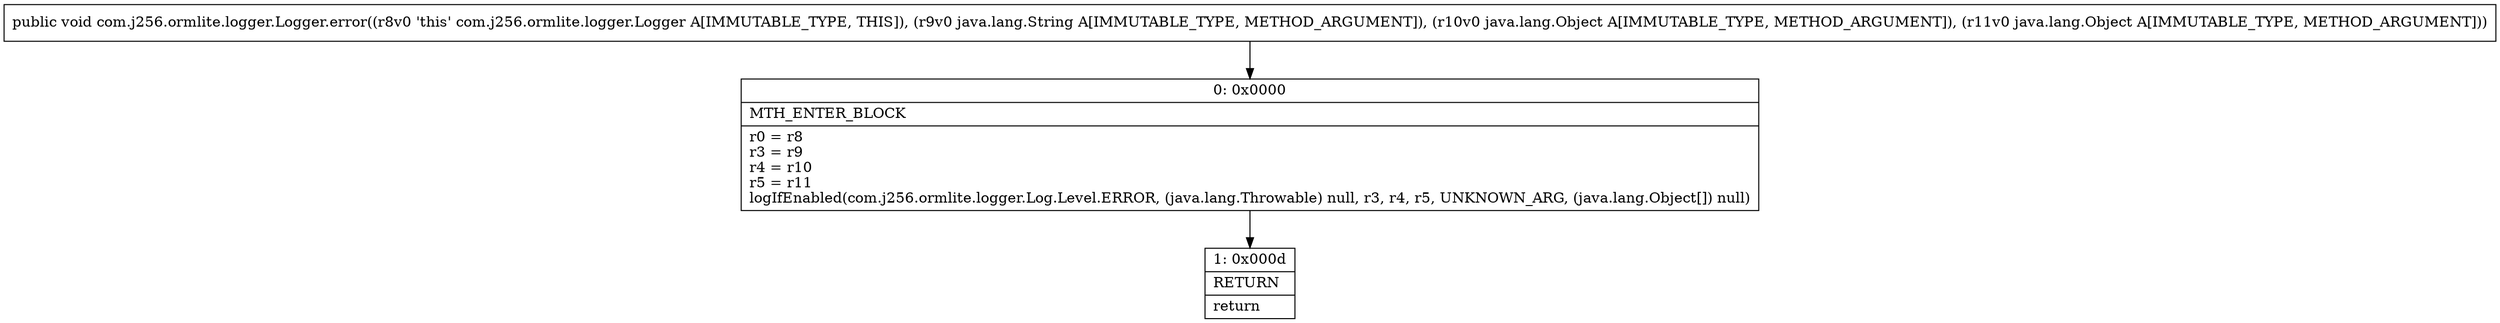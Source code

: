 digraph "CFG forcom.j256.ormlite.logger.Logger.error(Ljava\/lang\/String;Ljava\/lang\/Object;Ljava\/lang\/Object;)V" {
Node_0 [shape=record,label="{0\:\ 0x0000|MTH_ENTER_BLOCK\l|r0 = r8\lr3 = r9\lr4 = r10\lr5 = r11\llogIfEnabled(com.j256.ormlite.logger.Log.Level.ERROR, (java.lang.Throwable) null, r3, r4, r5, UNKNOWN_ARG, (java.lang.Object[]) null)\l}"];
Node_1 [shape=record,label="{1\:\ 0x000d|RETURN\l|return\l}"];
MethodNode[shape=record,label="{public void com.j256.ormlite.logger.Logger.error((r8v0 'this' com.j256.ormlite.logger.Logger A[IMMUTABLE_TYPE, THIS]), (r9v0 java.lang.String A[IMMUTABLE_TYPE, METHOD_ARGUMENT]), (r10v0 java.lang.Object A[IMMUTABLE_TYPE, METHOD_ARGUMENT]), (r11v0 java.lang.Object A[IMMUTABLE_TYPE, METHOD_ARGUMENT])) }"];
MethodNode -> Node_0;
Node_0 -> Node_1;
}

